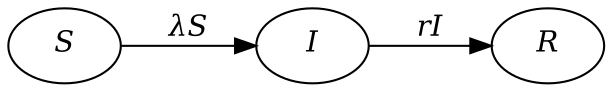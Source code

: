digraph sir {
         rankdir=LR;
         shape=box;
         S [label=< <I>S</I> >]
         I [label=< <I>I</I> >]
         R [label=< <I>R</I> >]
         S -> I [label=< <I>λS</I> >]
         #S -> I [label="<I>βSI/N</I>"];
         I -> R [label=< <I>rI</I> >];
 }
